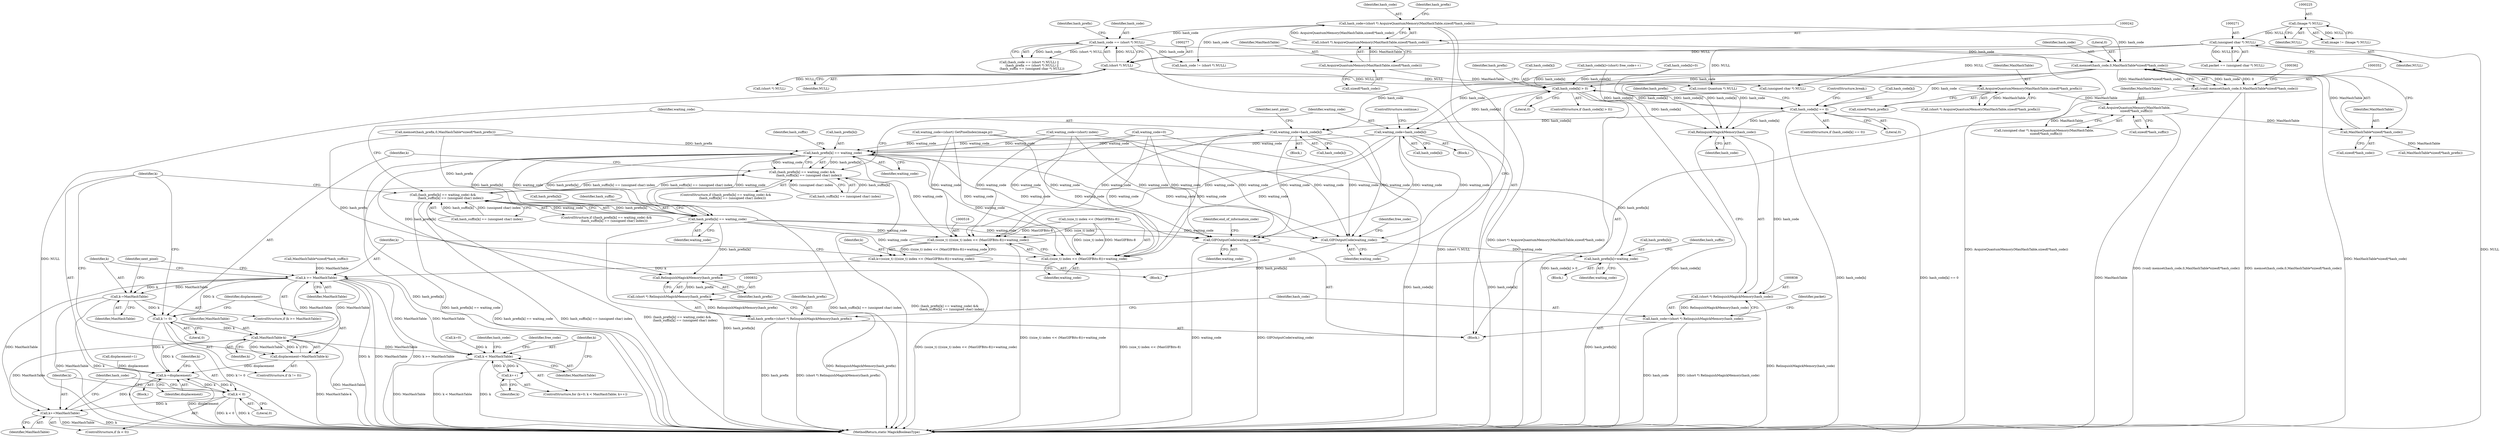 digraph "0_ImageMagick6_61135001a625364e29bdce83832f043eebde7b5a_0@API" {
"1000353" [label="(Call,memset(hash_code,0,MaxHashTable*sizeof(*hash_code)))"];
"1000274" [label="(Call,hash_code == (short *) NULL)"];
"1000239" [label="(Call,hash_code=(short *) AcquireQuantumMemory(MaxHashTable,sizeof(*hash_code)))"];
"1000241" [label="(Call,(short *) AcquireQuantumMemory(MaxHashTable,sizeof(*hash_code)))"];
"1000243" [label="(Call,AcquireQuantumMemory(MaxHashTable,sizeof(*hash_code)))"];
"1000276" [label="(Call,(short *) NULL)"];
"1000270" [label="(Call,(unsigned char *) NULL)"];
"1000224" [label="(Call,(Image *) NULL)"];
"1000356" [label="(Call,MaxHashTable*sizeof(*hash_code))"];
"1000261" [label="(Call,AcquireQuantumMemory(MaxHashTable,\n    sizeof(*hash_suffix)))"];
"1000252" [label="(Call,AcquireQuantumMemory(MaxHashTable,sizeof(*hash_prefix)))"];
"1000351" [label="(Call,(void) memset(hash_code,0,MaxHashTable*sizeof(*hash_code)))"];
"1000540" [label="(Call,hash_code[k] > 0)"];
"1000561" [label="(Call,waiting_code=hash_code[k])"];
"1000515" [label="(Call,(ssize_t) (((size_t) index << (MaxGIFBits-8))+waiting_code))"];
"1000513" [label="(Call,k=(ssize_t) (((size_t) index << (MaxGIFBits-8))+waiting_code))"];
"1000527" [label="(Call,k >= MaxHashTable)"];
"1000530" [label="(Call,k-=MaxHashTable)"];
"1000568" [label="(Call,k != 0)"];
"1000573" [label="(Call,MaxHashTable-k)"];
"1000571" [label="(Call,displacement=MaxHashTable-k)"];
"1000578" [label="(Call,k-=displacement)"];
"1000582" [label="(Call,k < 0)"];
"1000585" [label="(Call,k+=MaxHashTable)"];
"1000657" [label="(Call,k < MaxHashTable)"];
"1000660" [label="(Call,k++)"];
"1000517" [label="(Call,((size_t) index << (MaxGIFBits-8))+waiting_code)"];
"1000548" [label="(Call,hash_prefix[k] == waiting_code)"];
"1000547" [label="(Call,(hash_prefix[k] == waiting_code) &&\n              (hash_suffix[k] == (unsigned char) index))"];
"1000596" [label="(Call,(hash_prefix[k] == waiting_code) &&\n                (hash_suffix[k] == (unsigned char) index))"];
"1000597" [label="(Call,hash_prefix[k] == waiting_code)"];
"1000624" [label="(Call,GIFOutputCode(waiting_code))"];
"1000639" [label="(Call,hash_prefix[k]=waiting_code)"];
"1000833" [label="(Call,RelinquishMagickMemory(hash_prefix))"];
"1000831" [label="(Call,(short *) RelinquishMagickMemory(hash_prefix))"];
"1000829" [label="(Call,hash_prefix=(short *) RelinquishMagickMemory(hash_prefix))"];
"1000765" [label="(Call,GIFOutputCode(waiting_code))"];
"1000589" [label="(Call,hash_code[k] == 0)"];
"1000610" [label="(Call,waiting_code=hash_code[k])"];
"1000839" [label="(Call,RelinquishMagickMemory(hash_code))"];
"1000837" [label="(Call,(short *) RelinquishMagickMemory(hash_code))"];
"1000835" [label="(Call,hash_code=(short *) RelinquishMagickMemory(hash_code))"];
"1000624" [label="(Call,GIFOutputCode(waiting_code))"];
"1000281" [label="(Identifier,hash_prefix)"];
"1000244" [label="(Identifier,MaxHashTable)"];
"1000668" [label="(Identifier,free_code)"];
"1000354" [label="(Identifier,hash_code)"];
"1000249" [label="(Identifier,hash_prefix)"];
"1000272" [label="(Identifier,NULL)"];
"1000640" [label="(Call,hash_prefix[k])"];
"1000282" [label="(Call,(short *) NULL)"];
"1000566" [label="(ControlStructure,continue;)"];
"1000363" [label="(Call,memset(hash_prefix,0,MaxHashTable*sizeof(*hash_prefix)))"];
"1000570" [label="(Literal,0)"];
"1000549" [label="(Call,hash_prefix[k])"];
"1000839" [label="(Call,RelinquishMagickMemory(hash_code))"];
"1000572" [label="(Identifier,displacement)"];
"1000497" [label="(Block,)"];
"1000591" [label="(Identifier,hash_code)"];
"1000541" [label="(Call,hash_code[k])"];
"1000571" [label="(Call,displacement=MaxHashTable-k)"];
"1000351" [label="(Call,(void) memset(hash_code,0,MaxHashTable*sizeof(*hash_code)))"];
"1000239" [label="(Call,hash_code=(short *) AcquireQuantumMemory(MaxHashTable,sizeof(*hash_code)))"];
"1000658" [label="(Identifier,k)"];
"1000513" [label="(Call,k=(ssize_t) (((size_t) index << (MaxGIFBits-8))+waiting_code))"];
"1000546" [label="(ControlStructure,if ((hash_prefix[k] == waiting_code) &&\n              (hash_suffix[k] == (unsigned char) index)))"];
"1000646" [label="(Identifier,hash_suffix)"];
"1000276" [label="(Call,(short *) NULL)"];
"1000831" [label="(Call,(short *) RelinquishMagickMemory(hash_prefix))"];
"1000567" [label="(ControlStructure,if (k != 0))"];
"1000560" [label="(Block,)"];
"1000241" [label="(Call,(short *) AcquireQuantumMemory(MaxHashTable,sizeof(*hash_code)))"];
"1000586" [label="(Identifier,k)"];
"1000610" [label="(Call,waiting_code=hash_code[k])"];
"1000544" [label="(Literal,0)"];
"1000515" [label="(Call,(ssize_t) (((size_t) index << (MaxGIFBits-8))+waiting_code))"];
"1000833" [label="(Call,RelinquishMagickMemory(hash_prefix))"];
"1000579" [label="(Identifier,k)"];
"1000581" [label="(ControlStructure,if (k < 0))"];
"1000424" [label="(Call,waiting_code=0)"];
"1000514" [label="(Identifier,k)"];
"1000226" [label="(Identifier,NULL)"];
"1000578" [label="(Call,k-=displacement)"];
"1000259" [label="(Call,(unsigned char *) AcquireQuantumMemory(MaxHashTable,\n    sizeof(*hash_suffix)))"];
"1000661" [label="(Identifier,k)"];
"1000555" [label="(Identifier,hash_suffix)"];
"1000602" [label="(Call,hash_suffix[k] == (unsigned char) index)"];
"1000261" [label="(Call,AcquireQuantumMemory(MaxHashTable,\n    sizeof(*hash_suffix)))"];
"1000275" [label="(Identifier,hash_code)"];
"1000240" [label="(Identifier,hash_code)"];
"1000657" [label="(Call,k < MaxHashTable)"];
"1000222" [label="(Call,image != (Image *) NULL)"];
"1000252" [label="(Call,AcquireQuantumMemory(MaxHashTable,sizeof(*hash_prefix)))"];
"1000274" [label="(Call,hash_code == (short *) NULL)"];
"1000366" [label="(Call,MaxHashTable*sizeof(*hash_prefix))"];
"1000376" [label="(Call,MaxHashTable*sizeof(*hash_suffix))"];
"1000532" [label="(Identifier,MaxHashTable)"];
"1000639" [label="(Call,hash_prefix[k]=waiting_code)"];
"1000575" [label="(Identifier,k)"];
"1000768" [label="(Identifier,end_of_information_code)"];
"1000582" [label="(Call,k < 0)"];
"1000263" [label="(Call,sizeof(*hash_suffix))"];
"1000662" [label="(Call,hash_code[k]=0)"];
"1000593" [label="(Literal,0)"];
"1000536" [label="(Call,displacement=1)"];
"1000612" [label="(Call,hash_code[k])"];
"1000250" [label="(Call,(short *) AcquireQuantumMemory(MaxHashTable,sizeof(*hash_prefix)))"];
"1000631" [label="(Call,hash_code[k]=(short) free_code++)"];
"1000550" [label="(Identifier,hash_prefix)"];
"1000569" [label="(Identifier,k)"];
"1000262" [label="(Identifier,MaxHashTable)"];
"1000584" [label="(Literal,0)"];
"1000834" [label="(Identifier,hash_prefix)"];
"1000654" [label="(Call,k=0)"];
"1000563" [label="(Call,hash_code[k])"];
"1000117" [label="(Block,)"];
"1000457" [label="(Call,(const Quantum *) NULL)"];
"1000268" [label="(Call,packet == (unsigned char *) NULL)"];
"1000583" [label="(Identifier,k)"];
"1000353" [label="(Call,memset(hash_code,0,MaxHashTable*sizeof(*hash_code)))"];
"1000553" [label="(Call,hash_suffix[k] == (unsigned char) index)"];
"1000588" [label="(ControlStructure,if (hash_code[k] == 0))"];
"1000539" [label="(ControlStructure,if (hash_code[k] > 0))"];
"1000829" [label="(Call,hash_prefix=(short *) RelinquishMagickMemory(hash_prefix))"];
"1000660" [label="(Call,k++)"];
"1000466" [label="(Call,waiting_code=(short) GetPixelIndex(image,p))"];
"1000253" [label="(Identifier,MaxHashTable)"];
"1000270" [label="(Call,(unsigned char *) NULL)"];
"1000552" [label="(Identifier,waiting_code)"];
"1000598" [label="(Call,hash_prefix[k])"];
"1000630" [label="(Block,)"];
"1000254" [label="(Call,sizeof(*hash_prefix))"];
"1000835" [label="(Call,hash_code=(short *) RelinquishMagickMemory(hash_code))"];
"1000837" [label="(Call,(short *) RelinquishMagickMemory(hash_code))"];
"1000356" [label="(Call,MaxHashTable*sizeof(*hash_code))"];
"1000357" [label="(Identifier,MaxHashTable)"];
"1000577" [label="(Block,)"];
"1000530" [label="(Call,k-=MaxHashTable)"];
"1000601" [label="(Identifier,waiting_code)"];
"1000580" [label="(Identifier,displacement)"];
"1000547" [label="(Call,(hash_prefix[k] == waiting_code) &&\n              (hash_suffix[k] == (unsigned char) index))"];
"1000659" [label="(Identifier,MaxHashTable)"];
"1000304" [label="(Call,hash_code != (short *) NULL)"];
"1000766" [label="(Identifier,waiting_code)"];
"1000604" [label="(Identifier,hash_suffix)"];
"1000585" [label="(Call,k+=MaxHashTable)"];
"1000562" [label="(Identifier,waiting_code)"];
"1000849" [label="(MethodReturn,static MagickBooleanType)"];
"1000653" [label="(ControlStructure,for (k=0; k < MaxHashTable; k++))"];
"1000548" [label="(Call,hash_prefix[k] == waiting_code)"];
"1000587" [label="(Identifier,MaxHashTable)"];
"1000664" [label="(Identifier,hash_code)"];
"1000611" [label="(Identifier,waiting_code)"];
"1000243" [label="(Call,AcquireQuantumMemory(MaxHashTable,sizeof(*hash_code)))"];
"1000594" [label="(ControlStructure,break;)"];
"1000529" [label="(Identifier,MaxHashTable)"];
"1000590" [label="(Call,hash_code[k])"];
"1000595" [label="(ControlStructure,if ((hash_prefix[k] == waiting_code) &&\n                (hash_suffix[k] == (unsigned char) index)))"];
"1000531" [label="(Identifier,k)"];
"1000609" [label="(Block,)"];
"1000681" [label="(Call,waiting_code=(short) index)"];
"1000526" [label="(ControlStructure,if (k >= MaxHashTable))"];
"1000294" [label="(Call,(unsigned char *) NULL)"];
"1000534" [label="(Identifier,next_pixel)"];
"1000528" [label="(Identifier,k)"];
"1000273" [label="(Call,(hash_code == (short *) NULL) ||\n      (hash_prefix == (short *) NULL) ||\n      (hash_suffix == (unsigned char *) NULL))"];
"1000840" [label="(Identifier,hash_code)"];
"1000527" [label="(Call,k >= MaxHashTable)"];
"1000596" [label="(Call,(hash_prefix[k] == waiting_code) &&\n                (hash_suffix[k] == (unsigned char) index))"];
"1000525" [label="(Identifier,waiting_code)"];
"1000628" [label="(Identifier,free_code)"];
"1000355" [label="(Literal,0)"];
"1000517" [label="(Call,((size_t) index << (MaxGIFBits-8))+waiting_code)"];
"1000597" [label="(Call,hash_prefix[k] == waiting_code)"];
"1000573" [label="(Call,MaxHashTable-k)"];
"1000589" [label="(Call,hash_code[k] == 0)"];
"1000574" [label="(Identifier,MaxHashTable)"];
"1000643" [label="(Identifier,waiting_code)"];
"1000561" [label="(Call,waiting_code=hash_code[k])"];
"1000540" [label="(Call,hash_code[k] > 0)"];
"1000842" [label="(Identifier,packet)"];
"1000224" [label="(Call,(Image *) NULL)"];
"1000278" [label="(Identifier,NULL)"];
"1000599" [label="(Identifier,hash_prefix)"];
"1000616" [label="(Identifier,next_pixel)"];
"1000245" [label="(Call,sizeof(*hash_code))"];
"1000830" [label="(Identifier,hash_prefix)"];
"1000625" [label="(Identifier,waiting_code)"];
"1000836" [label="(Identifier,hash_code)"];
"1000568" [label="(Call,k != 0)"];
"1000765" [label="(Call,GIFOutputCode(waiting_code))"];
"1000358" [label="(Call,sizeof(*hash_code))"];
"1000518" [label="(Call,(size_t) index << (MaxGIFBits-8))"];
"1000353" -> "1000351"  [label="AST: "];
"1000353" -> "1000356"  [label="CFG: "];
"1000354" -> "1000353"  [label="AST: "];
"1000355" -> "1000353"  [label="AST: "];
"1000356" -> "1000353"  [label="AST: "];
"1000351" -> "1000353"  [label="CFG: "];
"1000353" -> "1000849"  [label="DDG: MaxHashTable*sizeof(*hash_code)"];
"1000353" -> "1000351"  [label="DDG: hash_code"];
"1000353" -> "1000351"  [label="DDG: 0"];
"1000353" -> "1000351"  [label="DDG: MaxHashTable*sizeof(*hash_code)"];
"1000274" -> "1000353"  [label="DDG: hash_code"];
"1000239" -> "1000353"  [label="DDG: hash_code"];
"1000356" -> "1000353"  [label="DDG: MaxHashTable"];
"1000353" -> "1000540"  [label="DDG: hash_code"];
"1000353" -> "1000561"  [label="DDG: hash_code"];
"1000353" -> "1000589"  [label="DDG: hash_code"];
"1000353" -> "1000610"  [label="DDG: hash_code"];
"1000353" -> "1000839"  [label="DDG: hash_code"];
"1000274" -> "1000273"  [label="AST: "];
"1000274" -> "1000276"  [label="CFG: "];
"1000275" -> "1000274"  [label="AST: "];
"1000276" -> "1000274"  [label="AST: "];
"1000281" -> "1000274"  [label="CFG: "];
"1000273" -> "1000274"  [label="CFG: "];
"1000274" -> "1000849"  [label="DDG: (short *) NULL"];
"1000274" -> "1000273"  [label="DDG: hash_code"];
"1000274" -> "1000273"  [label="DDG: (short *) NULL"];
"1000239" -> "1000274"  [label="DDG: hash_code"];
"1000276" -> "1000274"  [label="DDG: NULL"];
"1000274" -> "1000304"  [label="DDG: hash_code"];
"1000239" -> "1000117"  [label="AST: "];
"1000239" -> "1000241"  [label="CFG: "];
"1000240" -> "1000239"  [label="AST: "];
"1000241" -> "1000239"  [label="AST: "];
"1000249" -> "1000239"  [label="CFG: "];
"1000239" -> "1000849"  [label="DDG: (short *) AcquireQuantumMemory(MaxHashTable,sizeof(*hash_code))"];
"1000241" -> "1000239"  [label="DDG: AcquireQuantumMemory(MaxHashTable,sizeof(*hash_code))"];
"1000239" -> "1000304"  [label="DDG: hash_code"];
"1000241" -> "1000243"  [label="CFG: "];
"1000242" -> "1000241"  [label="AST: "];
"1000243" -> "1000241"  [label="AST: "];
"1000241" -> "1000849"  [label="DDG: AcquireQuantumMemory(MaxHashTable,sizeof(*hash_code))"];
"1000243" -> "1000241"  [label="DDG: MaxHashTable"];
"1000243" -> "1000245"  [label="CFG: "];
"1000244" -> "1000243"  [label="AST: "];
"1000245" -> "1000243"  [label="AST: "];
"1000243" -> "1000252"  [label="DDG: MaxHashTable"];
"1000276" -> "1000278"  [label="CFG: "];
"1000277" -> "1000276"  [label="AST: "];
"1000278" -> "1000276"  [label="AST: "];
"1000276" -> "1000849"  [label="DDG: NULL"];
"1000270" -> "1000276"  [label="DDG: NULL"];
"1000276" -> "1000282"  [label="DDG: NULL"];
"1000276" -> "1000294"  [label="DDG: NULL"];
"1000276" -> "1000457"  [label="DDG: NULL"];
"1000270" -> "1000268"  [label="AST: "];
"1000270" -> "1000272"  [label="CFG: "];
"1000271" -> "1000270"  [label="AST: "];
"1000272" -> "1000270"  [label="AST: "];
"1000268" -> "1000270"  [label="CFG: "];
"1000270" -> "1000849"  [label="DDG: NULL"];
"1000270" -> "1000268"  [label="DDG: NULL"];
"1000224" -> "1000270"  [label="DDG: NULL"];
"1000270" -> "1000294"  [label="DDG: NULL"];
"1000270" -> "1000457"  [label="DDG: NULL"];
"1000224" -> "1000222"  [label="AST: "];
"1000224" -> "1000226"  [label="CFG: "];
"1000225" -> "1000224"  [label="AST: "];
"1000226" -> "1000224"  [label="AST: "];
"1000222" -> "1000224"  [label="CFG: "];
"1000224" -> "1000222"  [label="DDG: NULL"];
"1000356" -> "1000358"  [label="CFG: "];
"1000357" -> "1000356"  [label="AST: "];
"1000358" -> "1000356"  [label="AST: "];
"1000261" -> "1000356"  [label="DDG: MaxHashTable"];
"1000356" -> "1000366"  [label="DDG: MaxHashTable"];
"1000261" -> "1000259"  [label="AST: "];
"1000261" -> "1000263"  [label="CFG: "];
"1000262" -> "1000261"  [label="AST: "];
"1000263" -> "1000261"  [label="AST: "];
"1000259" -> "1000261"  [label="CFG: "];
"1000261" -> "1000849"  [label="DDG: MaxHashTable"];
"1000261" -> "1000259"  [label="DDG: MaxHashTable"];
"1000252" -> "1000261"  [label="DDG: MaxHashTable"];
"1000252" -> "1000250"  [label="AST: "];
"1000252" -> "1000254"  [label="CFG: "];
"1000253" -> "1000252"  [label="AST: "];
"1000254" -> "1000252"  [label="AST: "];
"1000250" -> "1000252"  [label="CFG: "];
"1000252" -> "1000250"  [label="DDG: MaxHashTable"];
"1000351" -> "1000117"  [label="AST: "];
"1000352" -> "1000351"  [label="AST: "];
"1000362" -> "1000351"  [label="CFG: "];
"1000351" -> "1000849"  [label="DDG: (void) memset(hash_code,0,MaxHashTable*sizeof(*hash_code))"];
"1000351" -> "1000849"  [label="DDG: memset(hash_code,0,MaxHashTable*sizeof(*hash_code))"];
"1000540" -> "1000539"  [label="AST: "];
"1000540" -> "1000544"  [label="CFG: "];
"1000541" -> "1000540"  [label="AST: "];
"1000544" -> "1000540"  [label="AST: "];
"1000550" -> "1000540"  [label="CFG: "];
"1000625" -> "1000540"  [label="CFG: "];
"1000540" -> "1000849"  [label="DDG: hash_code[k] > 0"];
"1000540" -> "1000849"  [label="DDG: hash_code[k]"];
"1000662" -> "1000540"  [label="DDG: hash_code[k]"];
"1000631" -> "1000540"  [label="DDG: hash_code[k]"];
"1000589" -> "1000540"  [label="DDG: hash_code[k]"];
"1000540" -> "1000561"  [label="DDG: hash_code[k]"];
"1000540" -> "1000589"  [label="DDG: hash_code[k]"];
"1000540" -> "1000839"  [label="DDG: hash_code[k]"];
"1000561" -> "1000560"  [label="AST: "];
"1000561" -> "1000563"  [label="CFG: "];
"1000562" -> "1000561"  [label="AST: "];
"1000563" -> "1000561"  [label="AST: "];
"1000566" -> "1000561"  [label="CFG: "];
"1000561" -> "1000849"  [label="DDG: hash_code[k]"];
"1000561" -> "1000515"  [label="DDG: waiting_code"];
"1000561" -> "1000517"  [label="DDG: waiting_code"];
"1000561" -> "1000548"  [label="DDG: waiting_code"];
"1000561" -> "1000624"  [label="DDG: waiting_code"];
"1000561" -> "1000765"  [label="DDG: waiting_code"];
"1000515" -> "1000513"  [label="AST: "];
"1000515" -> "1000517"  [label="CFG: "];
"1000516" -> "1000515"  [label="AST: "];
"1000517" -> "1000515"  [label="AST: "];
"1000513" -> "1000515"  [label="CFG: "];
"1000515" -> "1000849"  [label="DDG: ((size_t) index << (MaxGIFBits-8))+waiting_code"];
"1000515" -> "1000513"  [label="DDG: ((size_t) index << (MaxGIFBits-8))+waiting_code"];
"1000518" -> "1000515"  [label="DDG: (size_t) index"];
"1000518" -> "1000515"  [label="DDG: MaxGIFBits-8"];
"1000681" -> "1000515"  [label="DDG: waiting_code"];
"1000466" -> "1000515"  [label="DDG: waiting_code"];
"1000610" -> "1000515"  [label="DDG: waiting_code"];
"1000424" -> "1000515"  [label="DDG: waiting_code"];
"1000548" -> "1000515"  [label="DDG: waiting_code"];
"1000597" -> "1000515"  [label="DDG: waiting_code"];
"1000513" -> "1000497"  [label="AST: "];
"1000514" -> "1000513"  [label="AST: "];
"1000528" -> "1000513"  [label="CFG: "];
"1000513" -> "1000849"  [label="DDG: (ssize_t) (((size_t) index << (MaxGIFBits-8))+waiting_code)"];
"1000513" -> "1000527"  [label="DDG: k"];
"1000527" -> "1000526"  [label="AST: "];
"1000527" -> "1000529"  [label="CFG: "];
"1000528" -> "1000527"  [label="AST: "];
"1000529" -> "1000527"  [label="AST: "];
"1000531" -> "1000527"  [label="CFG: "];
"1000534" -> "1000527"  [label="CFG: "];
"1000527" -> "1000849"  [label="DDG: k"];
"1000527" -> "1000849"  [label="DDG: MaxHashTable"];
"1000527" -> "1000849"  [label="DDG: k >= MaxHashTable"];
"1000376" -> "1000527"  [label="DDG: MaxHashTable"];
"1000573" -> "1000527"  [label="DDG: MaxHashTable"];
"1000657" -> "1000527"  [label="DDG: MaxHashTable"];
"1000527" -> "1000530"  [label="DDG: MaxHashTable"];
"1000527" -> "1000530"  [label="DDG: k"];
"1000527" -> "1000568"  [label="DDG: k"];
"1000527" -> "1000573"  [label="DDG: MaxHashTable"];
"1000527" -> "1000585"  [label="DDG: MaxHashTable"];
"1000527" -> "1000657"  [label="DDG: MaxHashTable"];
"1000530" -> "1000526"  [label="AST: "];
"1000530" -> "1000532"  [label="CFG: "];
"1000531" -> "1000530"  [label="AST: "];
"1000532" -> "1000530"  [label="AST: "];
"1000534" -> "1000530"  [label="CFG: "];
"1000530" -> "1000849"  [label="DDG: k"];
"1000530" -> "1000849"  [label="DDG: MaxHashTable"];
"1000530" -> "1000568"  [label="DDG: k"];
"1000568" -> "1000567"  [label="AST: "];
"1000568" -> "1000570"  [label="CFG: "];
"1000569" -> "1000568"  [label="AST: "];
"1000570" -> "1000568"  [label="AST: "];
"1000572" -> "1000568"  [label="CFG: "];
"1000579" -> "1000568"  [label="CFG: "];
"1000568" -> "1000849"  [label="DDG: k != 0"];
"1000568" -> "1000573"  [label="DDG: k"];
"1000568" -> "1000578"  [label="DDG: k"];
"1000573" -> "1000571"  [label="AST: "];
"1000573" -> "1000575"  [label="CFG: "];
"1000574" -> "1000573"  [label="AST: "];
"1000575" -> "1000573"  [label="AST: "];
"1000571" -> "1000573"  [label="CFG: "];
"1000573" -> "1000849"  [label="DDG: MaxHashTable"];
"1000573" -> "1000571"  [label="DDG: MaxHashTable"];
"1000573" -> "1000571"  [label="DDG: k"];
"1000573" -> "1000578"  [label="DDG: k"];
"1000573" -> "1000585"  [label="DDG: MaxHashTable"];
"1000573" -> "1000657"  [label="DDG: MaxHashTable"];
"1000571" -> "1000567"  [label="AST: "];
"1000572" -> "1000571"  [label="AST: "];
"1000579" -> "1000571"  [label="CFG: "];
"1000571" -> "1000849"  [label="DDG: MaxHashTable-k"];
"1000571" -> "1000578"  [label="DDG: displacement"];
"1000578" -> "1000577"  [label="AST: "];
"1000578" -> "1000580"  [label="CFG: "];
"1000579" -> "1000578"  [label="AST: "];
"1000580" -> "1000578"  [label="AST: "];
"1000583" -> "1000578"  [label="CFG: "];
"1000578" -> "1000849"  [label="DDG: displacement"];
"1000536" -> "1000578"  [label="DDG: displacement"];
"1000582" -> "1000578"  [label="DDG: k"];
"1000585" -> "1000578"  [label="DDG: k"];
"1000578" -> "1000582"  [label="DDG: k"];
"1000582" -> "1000581"  [label="AST: "];
"1000582" -> "1000584"  [label="CFG: "];
"1000583" -> "1000582"  [label="AST: "];
"1000584" -> "1000582"  [label="AST: "];
"1000586" -> "1000582"  [label="CFG: "];
"1000591" -> "1000582"  [label="CFG: "];
"1000582" -> "1000849"  [label="DDG: k"];
"1000582" -> "1000849"  [label="DDG: k < 0"];
"1000582" -> "1000585"  [label="DDG: k"];
"1000585" -> "1000581"  [label="AST: "];
"1000585" -> "1000587"  [label="CFG: "];
"1000586" -> "1000585"  [label="AST: "];
"1000587" -> "1000585"  [label="AST: "];
"1000591" -> "1000585"  [label="CFG: "];
"1000585" -> "1000849"  [label="DDG: k"];
"1000585" -> "1000849"  [label="DDG: MaxHashTable"];
"1000657" -> "1000653"  [label="AST: "];
"1000657" -> "1000659"  [label="CFG: "];
"1000658" -> "1000657"  [label="AST: "];
"1000659" -> "1000657"  [label="AST: "];
"1000664" -> "1000657"  [label="CFG: "];
"1000668" -> "1000657"  [label="CFG: "];
"1000657" -> "1000849"  [label="DDG: k"];
"1000657" -> "1000849"  [label="DDG: MaxHashTable"];
"1000657" -> "1000849"  [label="DDG: k < MaxHashTable"];
"1000654" -> "1000657"  [label="DDG: k"];
"1000660" -> "1000657"  [label="DDG: k"];
"1000657" -> "1000660"  [label="DDG: k"];
"1000660" -> "1000653"  [label="AST: "];
"1000660" -> "1000661"  [label="CFG: "];
"1000661" -> "1000660"  [label="AST: "];
"1000658" -> "1000660"  [label="CFG: "];
"1000517" -> "1000525"  [label="CFG: "];
"1000518" -> "1000517"  [label="AST: "];
"1000525" -> "1000517"  [label="AST: "];
"1000517" -> "1000849"  [label="DDG: (size_t) index << (MaxGIFBits-8)"];
"1000518" -> "1000517"  [label="DDG: (size_t) index"];
"1000518" -> "1000517"  [label="DDG: MaxGIFBits-8"];
"1000681" -> "1000517"  [label="DDG: waiting_code"];
"1000466" -> "1000517"  [label="DDG: waiting_code"];
"1000610" -> "1000517"  [label="DDG: waiting_code"];
"1000424" -> "1000517"  [label="DDG: waiting_code"];
"1000548" -> "1000517"  [label="DDG: waiting_code"];
"1000597" -> "1000517"  [label="DDG: waiting_code"];
"1000548" -> "1000547"  [label="AST: "];
"1000548" -> "1000552"  [label="CFG: "];
"1000549" -> "1000548"  [label="AST: "];
"1000552" -> "1000548"  [label="AST: "];
"1000555" -> "1000548"  [label="CFG: "];
"1000547" -> "1000548"  [label="CFG: "];
"1000548" -> "1000849"  [label="DDG: hash_prefix[k]"];
"1000548" -> "1000547"  [label="DDG: hash_prefix[k]"];
"1000548" -> "1000547"  [label="DDG: waiting_code"];
"1000639" -> "1000548"  [label="DDG: hash_prefix[k]"];
"1000597" -> "1000548"  [label="DDG: hash_prefix[k]"];
"1000597" -> "1000548"  [label="DDG: waiting_code"];
"1000363" -> "1000548"  [label="DDG: hash_prefix"];
"1000681" -> "1000548"  [label="DDG: waiting_code"];
"1000466" -> "1000548"  [label="DDG: waiting_code"];
"1000610" -> "1000548"  [label="DDG: waiting_code"];
"1000424" -> "1000548"  [label="DDG: waiting_code"];
"1000548" -> "1000597"  [label="DDG: hash_prefix[k]"];
"1000548" -> "1000597"  [label="DDG: waiting_code"];
"1000548" -> "1000624"  [label="DDG: waiting_code"];
"1000548" -> "1000765"  [label="DDG: waiting_code"];
"1000548" -> "1000833"  [label="DDG: hash_prefix[k]"];
"1000547" -> "1000546"  [label="AST: "];
"1000547" -> "1000553"  [label="CFG: "];
"1000553" -> "1000547"  [label="AST: "];
"1000562" -> "1000547"  [label="CFG: "];
"1000569" -> "1000547"  [label="CFG: "];
"1000547" -> "1000849"  [label="DDG: hash_prefix[k] == waiting_code"];
"1000547" -> "1000849"  [label="DDG: hash_suffix[k] == (unsigned char) index"];
"1000547" -> "1000849"  [label="DDG: (hash_prefix[k] == waiting_code) &&\n              (hash_suffix[k] == (unsigned char) index)"];
"1000596" -> "1000547"  [label="DDG: hash_suffix[k] == (unsigned char) index"];
"1000553" -> "1000547"  [label="DDG: hash_suffix[k]"];
"1000553" -> "1000547"  [label="DDG: (unsigned char) index"];
"1000547" -> "1000596"  [label="DDG: hash_suffix[k] == (unsigned char) index"];
"1000596" -> "1000595"  [label="AST: "];
"1000596" -> "1000597"  [label="CFG: "];
"1000596" -> "1000602"  [label="CFG: "];
"1000597" -> "1000596"  [label="AST: "];
"1000602" -> "1000596"  [label="AST: "];
"1000579" -> "1000596"  [label="CFG: "];
"1000611" -> "1000596"  [label="CFG: "];
"1000596" -> "1000849"  [label="DDG: hash_prefix[k] == waiting_code"];
"1000596" -> "1000849"  [label="DDG: hash_suffix[k] == (unsigned char) index"];
"1000596" -> "1000849"  [label="DDG: (hash_prefix[k] == waiting_code) &&\n                (hash_suffix[k] == (unsigned char) index)"];
"1000597" -> "1000596"  [label="DDG: hash_prefix[k]"];
"1000597" -> "1000596"  [label="DDG: waiting_code"];
"1000602" -> "1000596"  [label="DDG: hash_suffix[k]"];
"1000602" -> "1000596"  [label="DDG: (unsigned char) index"];
"1000597" -> "1000601"  [label="CFG: "];
"1000598" -> "1000597"  [label="AST: "];
"1000601" -> "1000597"  [label="AST: "];
"1000604" -> "1000597"  [label="CFG: "];
"1000597" -> "1000849"  [label="DDG: hash_prefix[k]"];
"1000363" -> "1000597"  [label="DDG: hash_prefix"];
"1000597" -> "1000624"  [label="DDG: waiting_code"];
"1000597" -> "1000765"  [label="DDG: waiting_code"];
"1000597" -> "1000833"  [label="DDG: hash_prefix[k]"];
"1000624" -> "1000497"  [label="AST: "];
"1000624" -> "1000625"  [label="CFG: "];
"1000625" -> "1000624"  [label="AST: "];
"1000628" -> "1000624"  [label="CFG: "];
"1000610" -> "1000624"  [label="DDG: waiting_code"];
"1000681" -> "1000624"  [label="DDG: waiting_code"];
"1000466" -> "1000624"  [label="DDG: waiting_code"];
"1000424" -> "1000624"  [label="DDG: waiting_code"];
"1000624" -> "1000639"  [label="DDG: waiting_code"];
"1000639" -> "1000630"  [label="AST: "];
"1000639" -> "1000643"  [label="CFG: "];
"1000640" -> "1000639"  [label="AST: "];
"1000643" -> "1000639"  [label="AST: "];
"1000646" -> "1000639"  [label="CFG: "];
"1000639" -> "1000849"  [label="DDG: hash_prefix[k]"];
"1000639" -> "1000833"  [label="DDG: hash_prefix[k]"];
"1000833" -> "1000831"  [label="AST: "];
"1000833" -> "1000834"  [label="CFG: "];
"1000834" -> "1000833"  [label="AST: "];
"1000831" -> "1000833"  [label="CFG: "];
"1000833" -> "1000831"  [label="DDG: hash_prefix"];
"1000363" -> "1000833"  [label="DDG: hash_prefix"];
"1000831" -> "1000829"  [label="AST: "];
"1000832" -> "1000831"  [label="AST: "];
"1000829" -> "1000831"  [label="CFG: "];
"1000831" -> "1000849"  [label="DDG: RelinquishMagickMemory(hash_prefix)"];
"1000831" -> "1000829"  [label="DDG: RelinquishMagickMemory(hash_prefix)"];
"1000829" -> "1000117"  [label="AST: "];
"1000830" -> "1000829"  [label="AST: "];
"1000836" -> "1000829"  [label="CFG: "];
"1000829" -> "1000849"  [label="DDG: hash_prefix"];
"1000829" -> "1000849"  [label="DDG: (short *) RelinquishMagickMemory(hash_prefix)"];
"1000765" -> "1000117"  [label="AST: "];
"1000765" -> "1000766"  [label="CFG: "];
"1000766" -> "1000765"  [label="AST: "];
"1000768" -> "1000765"  [label="CFG: "];
"1000765" -> "1000849"  [label="DDG: waiting_code"];
"1000765" -> "1000849"  [label="DDG: GIFOutputCode(waiting_code)"];
"1000681" -> "1000765"  [label="DDG: waiting_code"];
"1000466" -> "1000765"  [label="DDG: waiting_code"];
"1000610" -> "1000765"  [label="DDG: waiting_code"];
"1000424" -> "1000765"  [label="DDG: waiting_code"];
"1000589" -> "1000588"  [label="AST: "];
"1000589" -> "1000593"  [label="CFG: "];
"1000590" -> "1000589"  [label="AST: "];
"1000593" -> "1000589"  [label="AST: "];
"1000594" -> "1000589"  [label="CFG: "];
"1000599" -> "1000589"  [label="CFG: "];
"1000589" -> "1000849"  [label="DDG: hash_code[k] == 0"];
"1000589" -> "1000849"  [label="DDG: hash_code[k]"];
"1000589" -> "1000610"  [label="DDG: hash_code[k]"];
"1000589" -> "1000839"  [label="DDG: hash_code[k]"];
"1000610" -> "1000609"  [label="AST: "];
"1000610" -> "1000612"  [label="CFG: "];
"1000611" -> "1000610"  [label="AST: "];
"1000612" -> "1000610"  [label="AST: "];
"1000616" -> "1000610"  [label="CFG: "];
"1000610" -> "1000849"  [label="DDG: hash_code[k]"];
"1000839" -> "1000837"  [label="AST: "];
"1000839" -> "1000840"  [label="CFG: "];
"1000840" -> "1000839"  [label="AST: "];
"1000837" -> "1000839"  [label="CFG: "];
"1000839" -> "1000837"  [label="DDG: hash_code"];
"1000662" -> "1000839"  [label="DDG: hash_code[k]"];
"1000631" -> "1000839"  [label="DDG: hash_code[k]"];
"1000837" -> "1000835"  [label="AST: "];
"1000838" -> "1000837"  [label="AST: "];
"1000835" -> "1000837"  [label="CFG: "];
"1000837" -> "1000849"  [label="DDG: RelinquishMagickMemory(hash_code)"];
"1000837" -> "1000835"  [label="DDG: RelinquishMagickMemory(hash_code)"];
"1000835" -> "1000117"  [label="AST: "];
"1000836" -> "1000835"  [label="AST: "];
"1000842" -> "1000835"  [label="CFG: "];
"1000835" -> "1000849"  [label="DDG: hash_code"];
"1000835" -> "1000849"  [label="DDG: (short *) RelinquishMagickMemory(hash_code)"];
}
